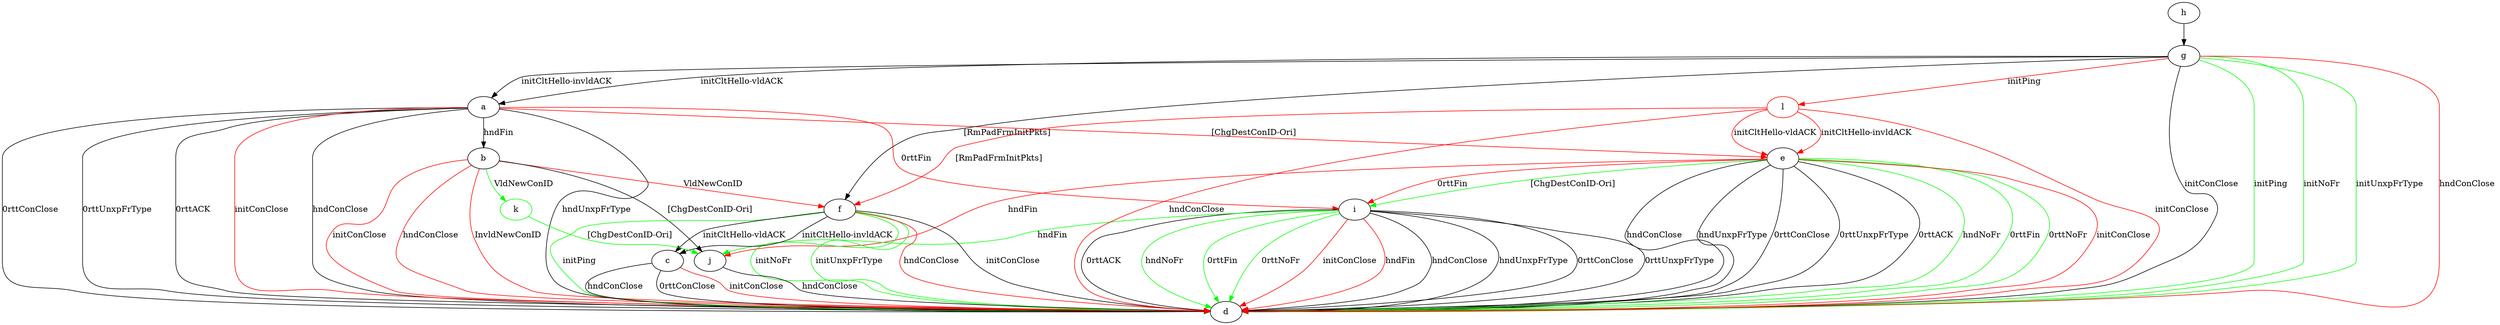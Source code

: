 digraph "" {
	a -> b	[key=0,
		label="hndFin "];
	a -> d	[key=0,
		label="hndConClose "];
	a -> d	[key=1,
		label="hndUnxpFrType "];
	a -> d	[key=2,
		label="0rttConClose "];
	a -> d	[key=3,
		label="0rttUnxpFrType "];
	a -> d	[key=4,
		label="0rttACK "];
	a -> d	[key=5,
		color=red,
		label="initConClose "];
	a -> e	[key=0,
		color=red,
		label="[ChgDestConID-Ori] "];
	a -> i	[key=0,
		color=red,
		label="0rttFin "];
	b -> d	[key=0,
		color=red,
		label="initConClose "];
	b -> d	[key=1,
		color=red,
		label="hndConClose "];
	b -> d	[key=2,
		color=red,
		label="InvldNewConID "];
	b -> f	[key=0,
		color=red,
		label="VldNewConID "];
	b -> j	[key=0,
		label="[ChgDestConID-Ori] "];
	k	[color=green];
	b -> k	[key=0,
		color=green,
		label="VldNewConID "];
	c -> d	[key=0,
		label="hndConClose "];
	c -> d	[key=1,
		label="0rttConClose "];
	c -> d	[key=2,
		color=red,
		label="initConClose "];
	e -> d	[key=0,
		label="hndConClose "];
	e -> d	[key=1,
		label="hndUnxpFrType "];
	e -> d	[key=2,
		label="0rttConClose "];
	e -> d	[key=3,
		label="0rttUnxpFrType "];
	e -> d	[key=4,
		label="0rttACK "];
	e -> d	[key=5,
		color=green,
		label="hndNoFr "];
	e -> d	[key=6,
		color=green,
		label="0rttFin "];
	e -> d	[key=7,
		color=green,
		label="0rttNoFr "];
	e -> d	[key=8,
		color=red,
		label="initConClose "];
	e -> i	[key=0,
		color=green,
		label="[ChgDestConID-Ori] "];
	e -> i	[key=1,
		color=red,
		label="0rttFin "];
	e -> j	[key=0,
		color=red,
		label="hndFin "];
	f -> c	[key=0,
		label="initCltHello-vldACK "];
	f -> c	[key=1,
		label="initCltHello-invldACK "];
	f -> d	[key=0,
		label="initConClose "];
	f -> d	[key=1,
		color=green,
		label="initPing "];
	f -> d	[key=2,
		color=green,
		label="initNoFr "];
	f -> d	[key=3,
		color=green,
		label="initUnxpFrType "];
	f -> d	[key=4,
		color=red,
		label="hndConClose "];
	g -> a	[key=0,
		label="initCltHello-vldACK "];
	g -> a	[key=1,
		label="initCltHello-invldACK "];
	g -> d	[key=0,
		label="initConClose "];
	g -> d	[key=1,
		color=green,
		label="initPing "];
	g -> d	[key=2,
		color=green,
		label="initNoFr "];
	g -> d	[key=3,
		color=green,
		label="initUnxpFrType "];
	g -> d	[key=4,
		color=red,
		label="hndConClose "];
	g -> f	[key=0,
		label="[RmPadFrmInitPkts] "];
	l	[color=red];
	g -> l	[key=0,
		color=red,
		label="initPing "];
	h -> g	[key=0];
	i -> d	[key=0,
		label="hndConClose "];
	i -> d	[key=1,
		label="hndUnxpFrType "];
	i -> d	[key=2,
		label="0rttConClose "];
	i -> d	[key=3,
		label="0rttUnxpFrType "];
	i -> d	[key=4,
		label="0rttACK "];
	i -> d	[key=5,
		color=green,
		label="hndNoFr "];
	i -> d	[key=6,
		color=green,
		label="0rttFin "];
	i -> d	[key=7,
		color=green,
		label="0rttNoFr "];
	i -> d	[key=8,
		color=red,
		label="initConClose "];
	i -> d	[key=9,
		color=red,
		label="hndFin "];
	i -> j	[key=0,
		color=green,
		label="hndFin "];
	j -> d	[key=0,
		label="hndConClose "];
	k -> j	[key=0,
		color=green,
		label="[ChgDestConID-Ori] "];
	l -> d	[key=0,
		color=red,
		label="initConClose "];
	l -> d	[key=1,
		color=red,
		label="hndConClose "];
	l -> e	[key=0,
		color=red,
		label="initCltHello-vldACK "];
	l -> e	[key=1,
		color=red,
		label="initCltHello-invldACK "];
	l -> f	[key=0,
		color=red,
		label="[RmPadFrmInitPkts] "];
}
